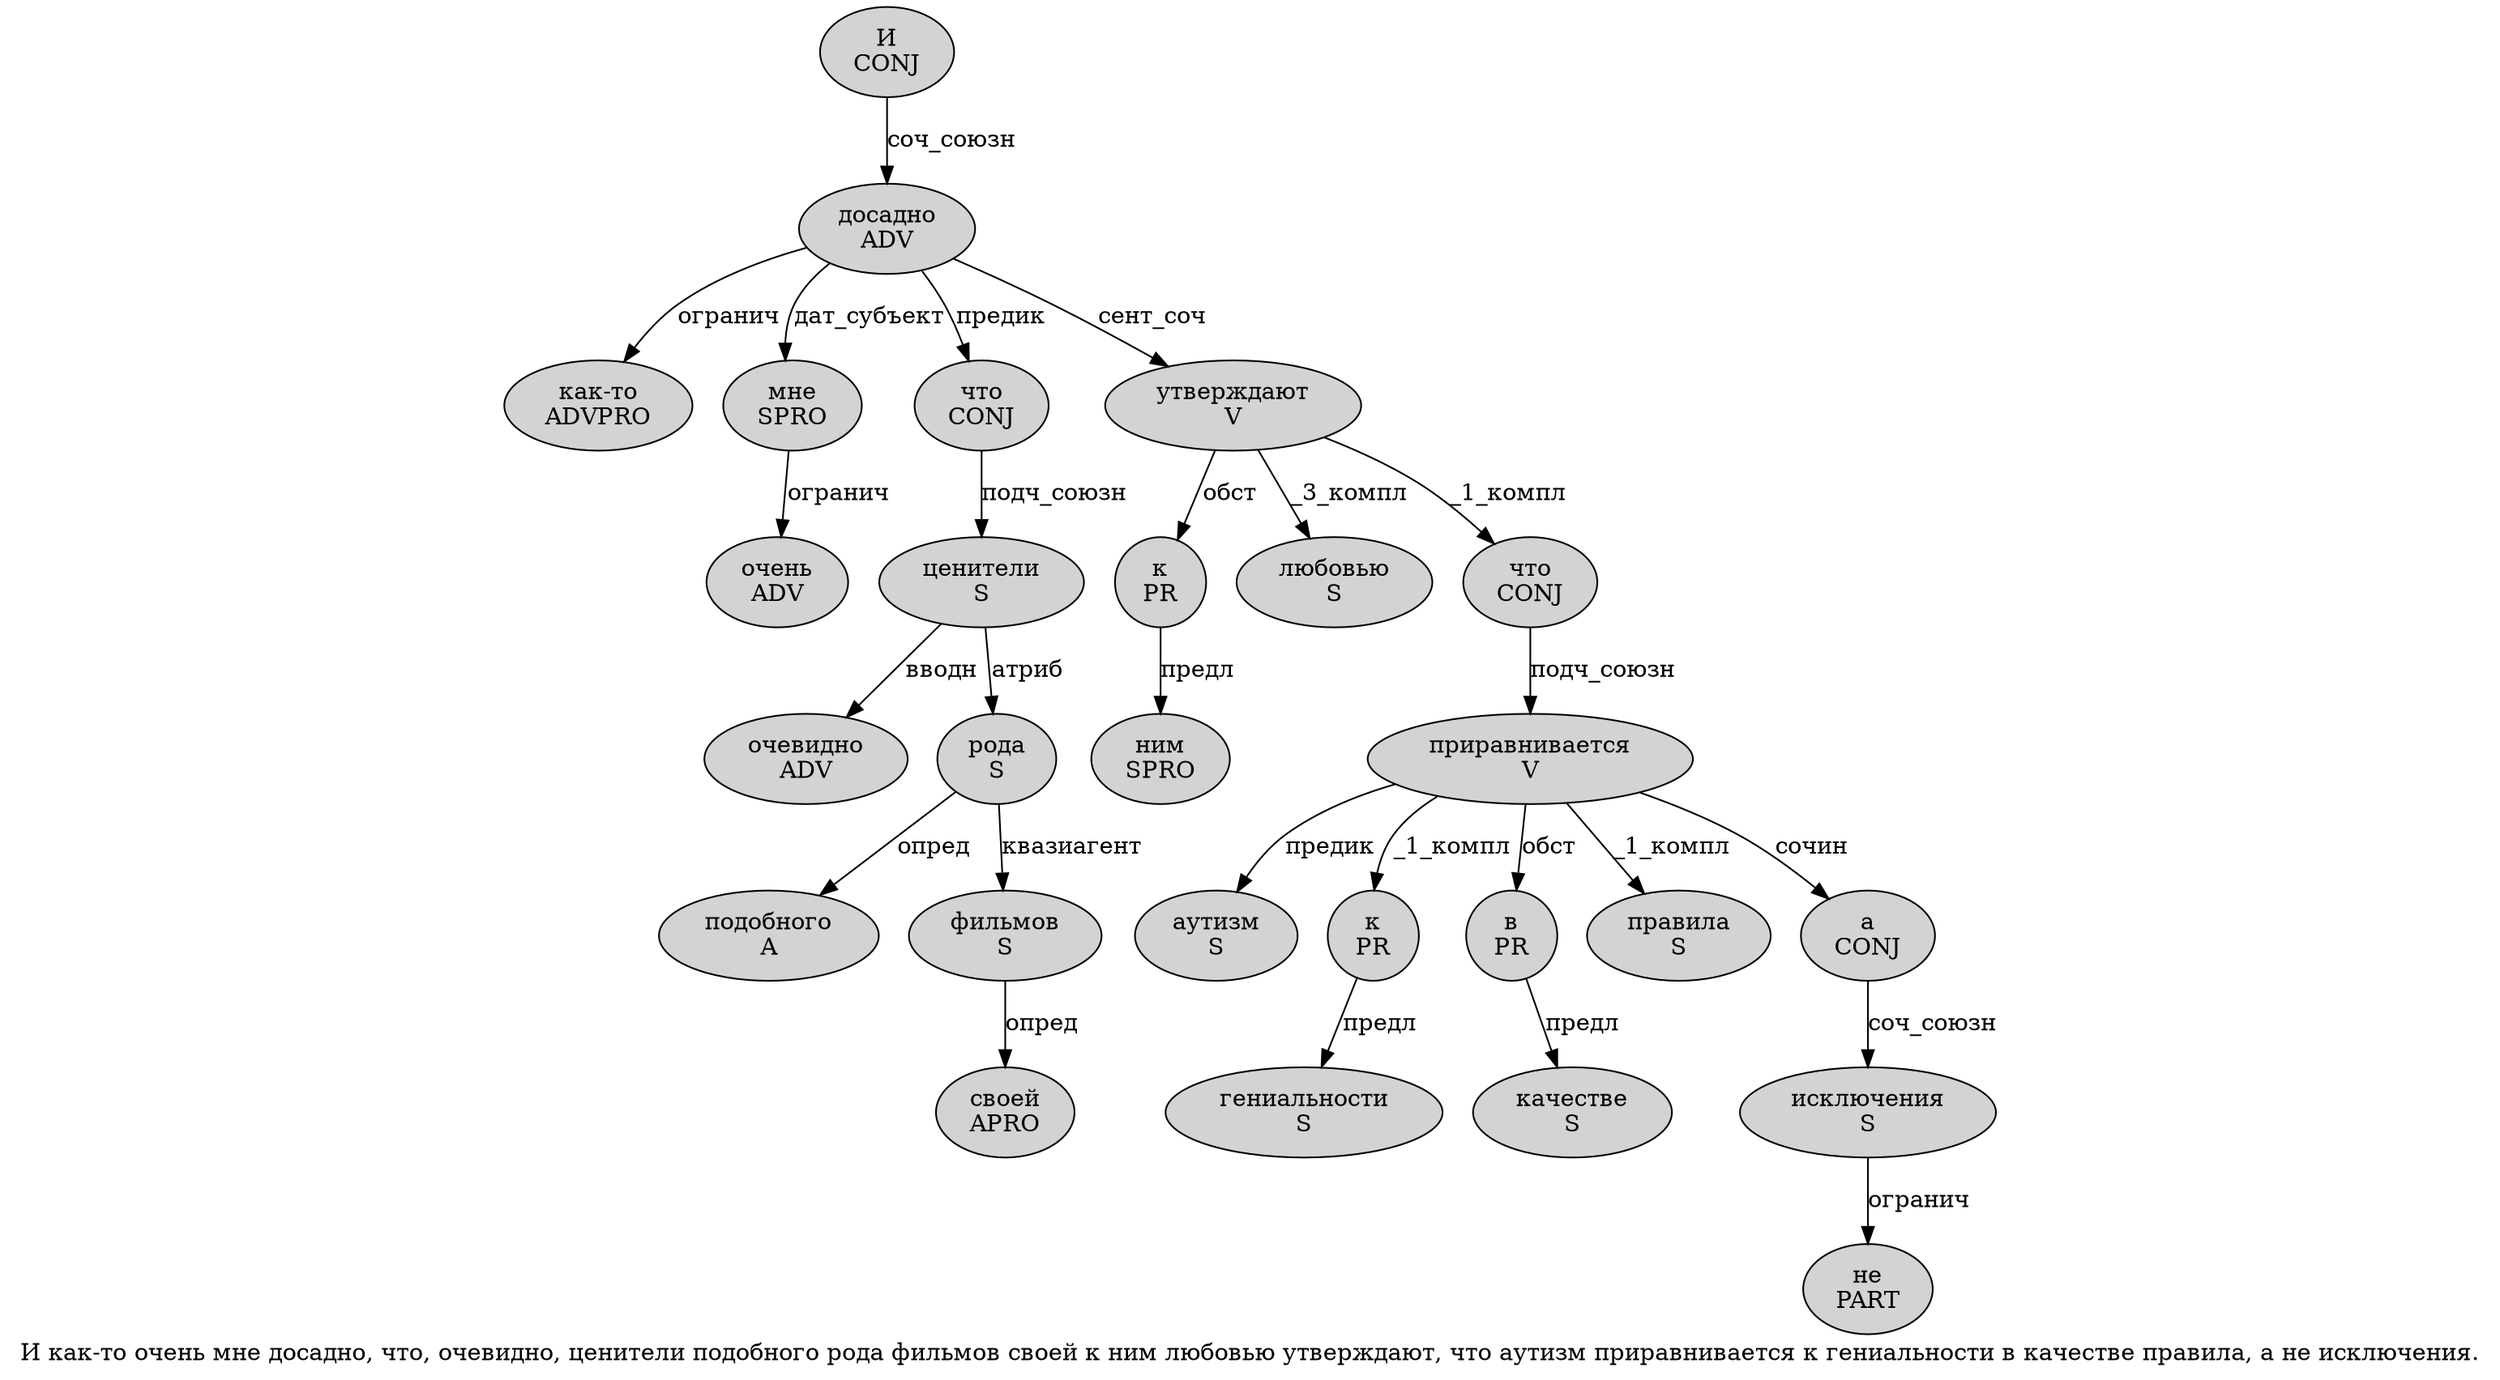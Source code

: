 digraph SENTENCE_2421 {
	graph [label="И как-то очень мне досадно, что, очевидно, ценители подобного рода фильмов своей к ним любовью утверждают, что аутизм приравнивается к гениальности в качестве правила, а не исключения."]
	node [style=filled]
		0 [label="И
CONJ" color="" fillcolor=lightgray penwidth=1 shape=ellipse]
		1 [label="как-то
ADVPRO" color="" fillcolor=lightgray penwidth=1 shape=ellipse]
		2 [label="очень
ADV" color="" fillcolor=lightgray penwidth=1 shape=ellipse]
		3 [label="мне
SPRO" color="" fillcolor=lightgray penwidth=1 shape=ellipse]
		4 [label="досадно
ADV" color="" fillcolor=lightgray penwidth=1 shape=ellipse]
		6 [label="что
CONJ" color="" fillcolor=lightgray penwidth=1 shape=ellipse]
		8 [label="очевидно
ADV" color="" fillcolor=lightgray penwidth=1 shape=ellipse]
		10 [label="ценители
S" color="" fillcolor=lightgray penwidth=1 shape=ellipse]
		11 [label="подобного
A" color="" fillcolor=lightgray penwidth=1 shape=ellipse]
		12 [label="рода
S" color="" fillcolor=lightgray penwidth=1 shape=ellipse]
		13 [label="фильмов
S" color="" fillcolor=lightgray penwidth=1 shape=ellipse]
		14 [label="своей
APRO" color="" fillcolor=lightgray penwidth=1 shape=ellipse]
		15 [label="к
PR" color="" fillcolor=lightgray penwidth=1 shape=ellipse]
		16 [label="ним
SPRO" color="" fillcolor=lightgray penwidth=1 shape=ellipse]
		17 [label="любовью
S" color="" fillcolor=lightgray penwidth=1 shape=ellipse]
		18 [label="утверждают
V" color="" fillcolor=lightgray penwidth=1 shape=ellipse]
		20 [label="что
CONJ" color="" fillcolor=lightgray penwidth=1 shape=ellipse]
		21 [label="аутизм
S" color="" fillcolor=lightgray penwidth=1 shape=ellipse]
		22 [label="приравнивается
V" color="" fillcolor=lightgray penwidth=1 shape=ellipse]
		23 [label="к
PR" color="" fillcolor=lightgray penwidth=1 shape=ellipse]
		24 [label="гениальности
S" color="" fillcolor=lightgray penwidth=1 shape=ellipse]
		25 [label="в
PR" color="" fillcolor=lightgray penwidth=1 shape=ellipse]
		26 [label="качестве
S" color="" fillcolor=lightgray penwidth=1 shape=ellipse]
		27 [label="правила
S" color="" fillcolor=lightgray penwidth=1 shape=ellipse]
		29 [label="а
CONJ" color="" fillcolor=lightgray penwidth=1 shape=ellipse]
		30 [label="не
PART" color="" fillcolor=lightgray penwidth=1 shape=ellipse]
		31 [label="исключения
S" color="" fillcolor=lightgray penwidth=1 shape=ellipse]
			0 -> 4 [label="соч_союзн"]
			10 -> 8 [label="вводн"]
			10 -> 12 [label="атриб"]
			13 -> 14 [label="опред"]
			20 -> 22 [label="подч_союзн"]
			4 -> 1 [label="огранич"]
			4 -> 3 [label="дат_субъект"]
			4 -> 6 [label="предик"]
			4 -> 18 [label="сент_соч"]
			3 -> 2 [label="огранич"]
			23 -> 24 [label="предл"]
			12 -> 11 [label="опред"]
			12 -> 13 [label="квазиагент"]
			6 -> 10 [label="подч_союзн"]
			18 -> 15 [label="обст"]
			18 -> 17 [label="_3_компл"]
			18 -> 20 [label="_1_компл"]
			29 -> 31 [label="соч_союзн"]
			22 -> 21 [label="предик"]
			22 -> 23 [label="_1_компл"]
			22 -> 25 [label="обст"]
			22 -> 27 [label="_1_компл"]
			22 -> 29 [label="сочин"]
			15 -> 16 [label="предл"]
			31 -> 30 [label="огранич"]
			25 -> 26 [label="предл"]
}